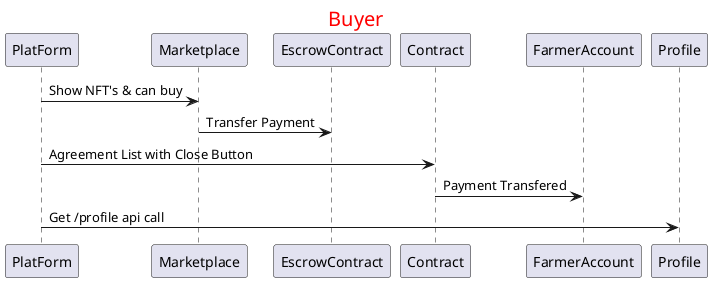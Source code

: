 @startuml
center header <font size=20 color=red>Buyer</font>
PlatForm -> Marketplace : Show NFT's & can buy
Marketplace -> EscrowContract : Transfer Payment
PlatForm -> Contract : Agreement List with Close Button
Contract -> FarmerAccount : Payment Transfered
PlatForm -> Profile : Get /profile api call
@enduml

